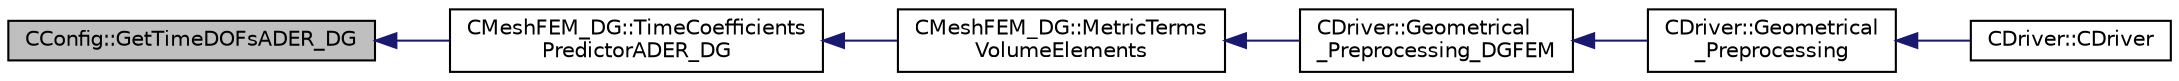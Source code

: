 digraph "CConfig::GetTimeDOFsADER_DG"
{
  edge [fontname="Helvetica",fontsize="10",labelfontname="Helvetica",labelfontsize="10"];
  node [fontname="Helvetica",fontsize="10",shape=record];
  rankdir="LR";
  Node12911 [label="CConfig::GetTimeDOFsADER_DG",height=0.2,width=0.4,color="black", fillcolor="grey75", style="filled", fontcolor="black"];
  Node12911 -> Node12912 [dir="back",color="midnightblue",fontsize="10",style="solid",fontname="Helvetica"];
  Node12912 [label="CMeshFEM_DG::TimeCoefficients\lPredictorADER_DG",height=0.2,width=0.4,color="black", fillcolor="white", style="filled",URL="$class_c_mesh_f_e_m___d_g.html#a99d173245492ca71a355d4c40b40b306",tooltip="Function, which computes the time coefficients for the ADER-DG predictor step. "];
  Node12912 -> Node12913 [dir="back",color="midnightblue",fontsize="10",style="solid",fontname="Helvetica"];
  Node12913 [label="CMeshFEM_DG::MetricTerms\lVolumeElements",height=0.2,width=0.4,color="black", fillcolor="white", style="filled",URL="$class_c_mesh_f_e_m___d_g.html#a4f30fa4373463f802c8d6f685c837263",tooltip="Function, which computes the metric terms of the volume elements. "];
  Node12913 -> Node12914 [dir="back",color="midnightblue",fontsize="10",style="solid",fontname="Helvetica"];
  Node12914 [label="CDriver::Geometrical\l_Preprocessing_DGFEM",height=0.2,width=0.4,color="black", fillcolor="white", style="filled",URL="$class_c_driver.html#a2d9ea1c3d957f03fa5e22fa55e3369a6",tooltip="Do the geometrical preprocessing for the DG FEM solver. "];
  Node12914 -> Node12915 [dir="back",color="midnightblue",fontsize="10",style="solid",fontname="Helvetica"];
  Node12915 [label="CDriver::Geometrical\l_Preprocessing",height=0.2,width=0.4,color="black", fillcolor="white", style="filled",URL="$class_c_driver.html#ad3d55fa299acdb779a7772bcee249004",tooltip="Construction of the edge-based data structure and the multigrid structure. "];
  Node12915 -> Node12916 [dir="back",color="midnightblue",fontsize="10",style="solid",fontname="Helvetica"];
  Node12916 [label="CDriver::CDriver",height=0.2,width=0.4,color="black", fillcolor="white", style="filled",URL="$class_c_driver.html#a3fca4a013a6efa9bbb38fe78a86b5f3d",tooltip="Constructor of the class. "];
}
